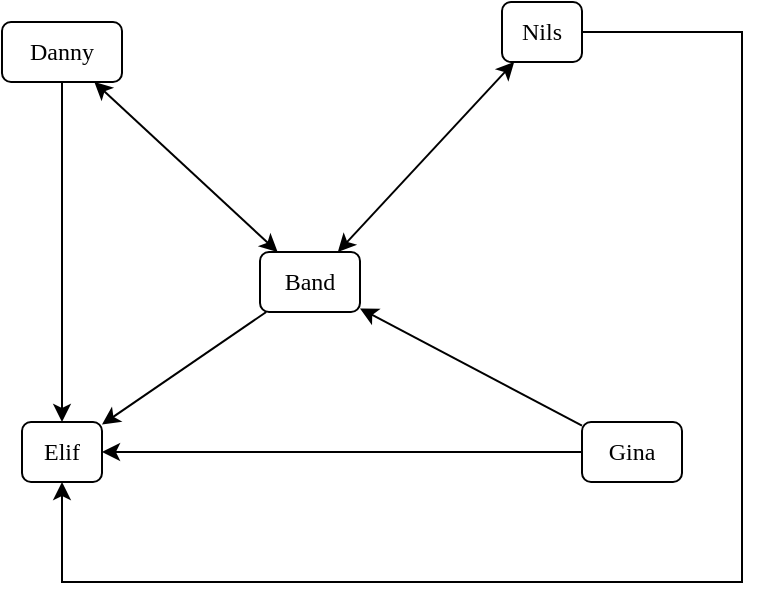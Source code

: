 <mxfile>
    <diagram name="Seite-1" id="VqhjxdNAldA514-oP1dY">
        <mxGraphModel dx="1640" dy="1270" grid="1" gridSize="10" guides="1" tooltips="1" connect="1" arrows="1" fold="1" page="1" pageScale="1" pageWidth="827" pageHeight="1169" math="0" shadow="0">
            <root>
                <mxCell id="0"/>
                <mxCell id="1" parent="0"/>
                <mxCell id="zVyb7skGMIaMNCrA2Tj4-1" value="Nils" style="rounded=1;whiteSpace=wrap;html=1;fontFamily=Alegreya;fontSource=https%3A%2F%2Ffonts.googleapis.com%2Fcss%3Ffamily%3DAlegreya;" parent="1" vertex="1">
                    <mxGeometry x="530" y="360" width="40" height="30" as="geometry"/>
                </mxCell>
                <mxCell id="zVyb7skGMIaMNCrA2Tj4-2" value="Danny" style="rounded=1;whiteSpace=wrap;html=1;fontFamily=Alegreya;fontSource=https%3A%2F%2Ffonts.googleapis.com%2Fcss%3Ffamily%3DAlegreya;" parent="1" vertex="1">
                    <mxGeometry x="280" y="370" width="60" height="30" as="geometry"/>
                </mxCell>
                <mxCell id="zVyb7skGMIaMNCrA2Tj4-3" value="Band" style="rounded=1;whiteSpace=wrap;html=1;fontFamily=Alegreya;fontSource=https%3A%2F%2Ffonts.googleapis.com%2Fcss%3Ffamily%3DAlegreya;" parent="1" vertex="1">
                    <mxGeometry x="409" y="485" width="50" height="30" as="geometry"/>
                </mxCell>
                <mxCell id="zVyb7skGMIaMNCrA2Tj4-4" value="Elif" style="rounded=1;whiteSpace=wrap;html=1;fontFamily=Alegreya;fontSource=https%3A%2F%2Ffonts.googleapis.com%2Fcss%3Ffamily%3DAlegreya;" parent="1" vertex="1">
                    <mxGeometry x="290" y="570" width="40" height="30" as="geometry"/>
                </mxCell>
                <mxCell id="zVyb7skGMIaMNCrA2Tj4-5" value="Gina" style="rounded=1;whiteSpace=wrap;html=1;fontFamily=Alegreya;fontSource=https%3A%2F%2Ffonts.googleapis.com%2Fcss%3Ffamily%3DAlegreya;" parent="1" vertex="1">
                    <mxGeometry x="570" y="570" width="50" height="30" as="geometry"/>
                </mxCell>
                <mxCell id="zVyb7skGMIaMNCrA2Tj4-7" value="" style="endArrow=classic;startArrow=classic;html=1;rounded=0;" parent="1" source="zVyb7skGMIaMNCrA2Tj4-3" target="zVyb7skGMIaMNCrA2Tj4-2" edge="1">
                    <mxGeometry width="50" height="50" relative="1" as="geometry">
                        <mxPoint x="340" y="440" as="sourcePoint"/>
                        <mxPoint x="390" y="390" as="targetPoint"/>
                    </mxGeometry>
                </mxCell>
                <mxCell id="zVyb7skGMIaMNCrA2Tj4-8" value="" style="endArrow=classic;startArrow=classic;html=1;rounded=0;" parent="1" source="zVyb7skGMIaMNCrA2Tj4-3" target="zVyb7skGMIaMNCrA2Tj4-1" edge="1">
                    <mxGeometry width="50" height="50" relative="1" as="geometry">
                        <mxPoint x="500" y="440" as="sourcePoint"/>
                        <mxPoint x="550" y="390" as="targetPoint"/>
                    </mxGeometry>
                </mxCell>
                <mxCell id="zVyb7skGMIaMNCrA2Tj4-9" value="" style="endArrow=none;startArrow=classic;html=1;rounded=0;endFill=0;" parent="1" source="zVyb7skGMIaMNCrA2Tj4-4" target="zVyb7skGMIaMNCrA2Tj4-3" edge="1">
                    <mxGeometry width="50" height="50" relative="1" as="geometry">
                        <mxPoint x="360" y="540" as="sourcePoint"/>
                        <mxPoint x="410" y="490" as="targetPoint"/>
                    </mxGeometry>
                </mxCell>
                <mxCell id="zVyb7skGMIaMNCrA2Tj4-10" value="" style="endArrow=classic;html=1;rounded=0;" parent="1" source="zVyb7skGMIaMNCrA2Tj4-5" target="zVyb7skGMIaMNCrA2Tj4-4" edge="1">
                    <mxGeometry width="50" height="50" relative="1" as="geometry">
                        <mxPoint x="490" y="480" as="sourcePoint"/>
                        <mxPoint x="540" y="430" as="targetPoint"/>
                    </mxGeometry>
                </mxCell>
                <mxCell id="zVyb7skGMIaMNCrA2Tj4-12" value="" style="endArrow=classic;html=1;rounded=0;" parent="1" source="zVyb7skGMIaMNCrA2Tj4-1" target="zVyb7skGMIaMNCrA2Tj4-4" edge="1">
                    <mxGeometry width="50" height="50" relative="1" as="geometry">
                        <mxPoint x="690" y="520" as="sourcePoint"/>
                        <mxPoint x="300" y="680" as="targetPoint"/>
                        <Array as="points">
                            <mxPoint x="650" y="375"/>
                            <mxPoint x="650" y="650"/>
                            <mxPoint x="310" y="650"/>
                        </Array>
                    </mxGeometry>
                </mxCell>
                <mxCell id="zVyb7skGMIaMNCrA2Tj4-13" value="" style="endArrow=classic;html=1;rounded=0;" parent="1" source="zVyb7skGMIaMNCrA2Tj4-5" target="zVyb7skGMIaMNCrA2Tj4-3" edge="1">
                    <mxGeometry width="50" height="50" relative="1" as="geometry">
                        <mxPoint x="490" y="480" as="sourcePoint"/>
                        <mxPoint x="540" y="430" as="targetPoint"/>
                    </mxGeometry>
                </mxCell>
                <mxCell id="zVyb7skGMIaMNCrA2Tj4-14" value="" style="endArrow=classic;html=1;rounded=0;" parent="1" source="zVyb7skGMIaMNCrA2Tj4-2" target="zVyb7skGMIaMNCrA2Tj4-4" edge="1">
                    <mxGeometry width="50" height="50" relative="1" as="geometry">
                        <mxPoint x="490" y="480" as="sourcePoint"/>
                        <mxPoint x="540" y="430" as="targetPoint"/>
                    </mxGeometry>
                </mxCell>
            </root>
        </mxGraphModel>
    </diagram>
</mxfile>

